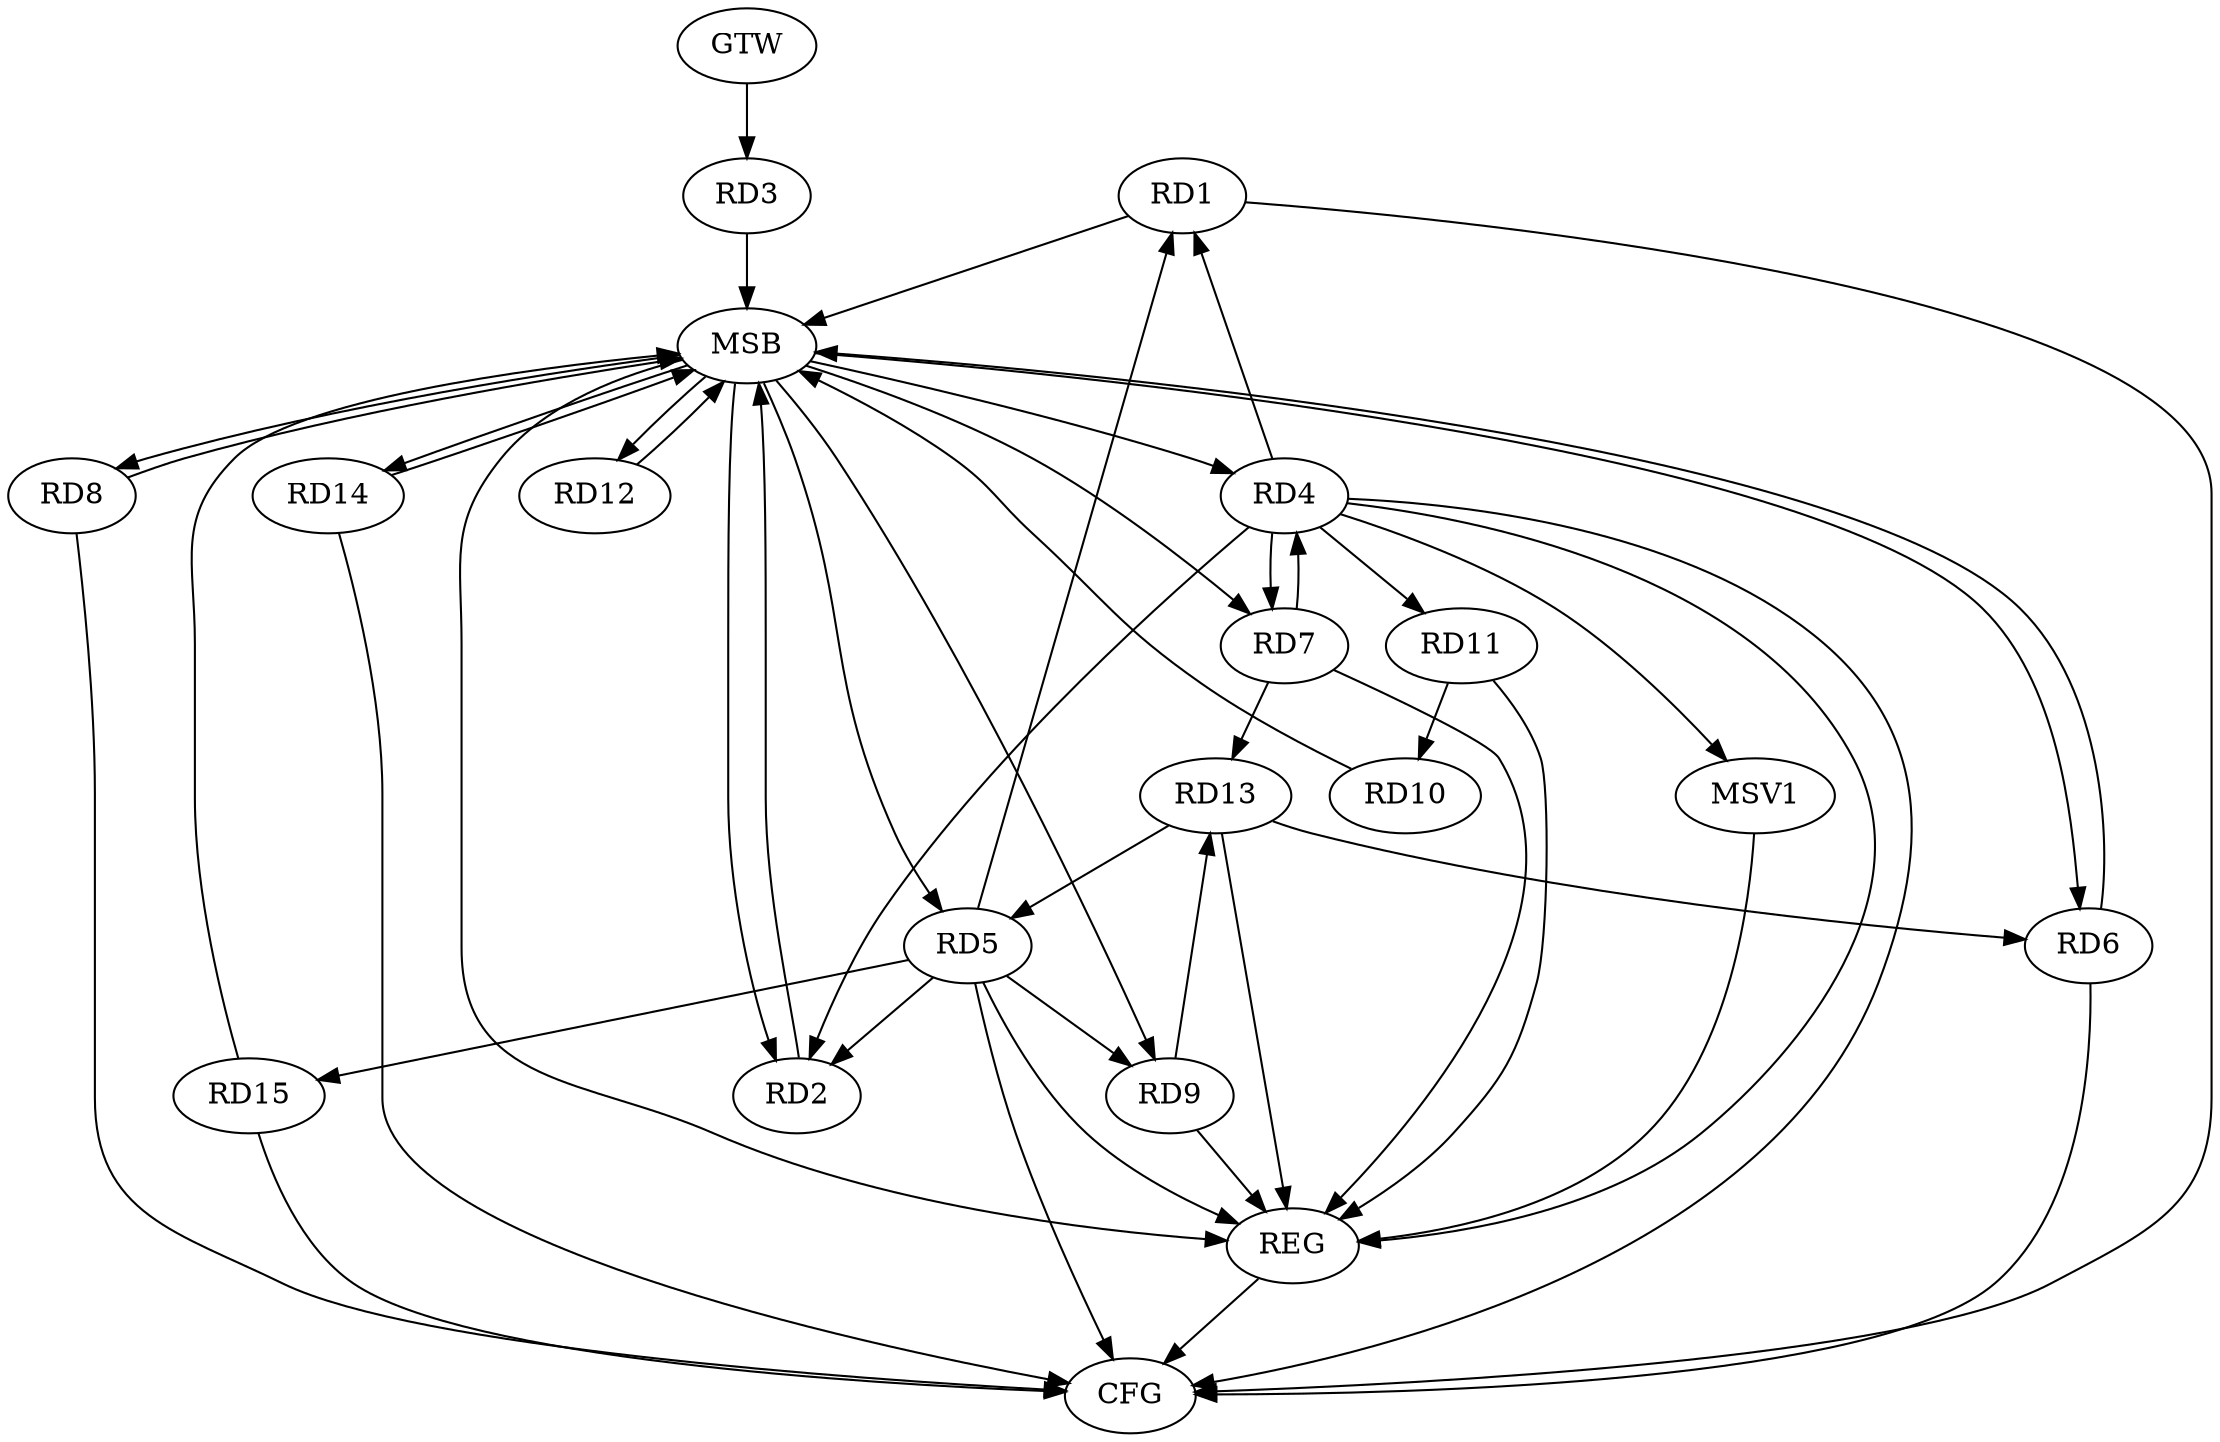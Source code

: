 strict digraph G {
  RD1 [ label="RD1" ];
  RD2 [ label="RD2" ];
  RD3 [ label="RD3" ];
  RD4 [ label="RD4" ];
  RD5 [ label="RD5" ];
  RD6 [ label="RD6" ];
  RD7 [ label="RD7" ];
  RD8 [ label="RD8" ];
  RD9 [ label="RD9" ];
  RD10 [ label="RD10" ];
  RD11 [ label="RD11" ];
  RD12 [ label="RD12" ];
  RD13 [ label="RD13" ];
  RD14 [ label="RD14" ];
  RD15 [ label="RD15" ];
  GTW [ label="GTW" ];
  REG [ label="REG" ];
  MSB [ label="MSB" ];
  CFG [ label="CFG" ];
  MSV1 [ label="MSV1" ];
  RD4 -> RD1;
  RD5 -> RD1;
  RD4 -> RD2;
  RD5 -> RD2;
  RD4 -> RD7;
  RD7 -> RD4;
  RD4 -> RD11;
  RD5 -> RD9;
  RD13 -> RD5;
  RD5 -> RD15;
  RD13 -> RD6;
  RD7 -> RD13;
  RD9 -> RD13;
  RD11 -> RD10;
  GTW -> RD3;
  RD4 -> REG;
  RD5 -> REG;
  RD7 -> REG;
  RD9 -> REG;
  RD11 -> REG;
  RD13 -> REG;
  RD1 -> MSB;
  MSB -> REG;
  RD2 -> MSB;
  MSB -> RD8;
  MSB -> RD9;
  MSB -> RD12;
  RD3 -> MSB;
  MSB -> RD2;
  MSB -> RD4;
  MSB -> RD5;
  MSB -> RD14;
  RD6 -> MSB;
  RD8 -> MSB;
  RD10 -> MSB;
  MSB -> RD7;
  RD12 -> MSB;
  RD14 -> MSB;
  MSB -> RD6;
  RD15 -> MSB;
  RD14 -> CFG;
  RD15 -> CFG;
  RD4 -> CFG;
  RD5 -> CFG;
  RD6 -> CFG;
  RD1 -> CFG;
  RD8 -> CFG;
  REG -> CFG;
  RD4 -> MSV1;
  MSV1 -> REG;
}
